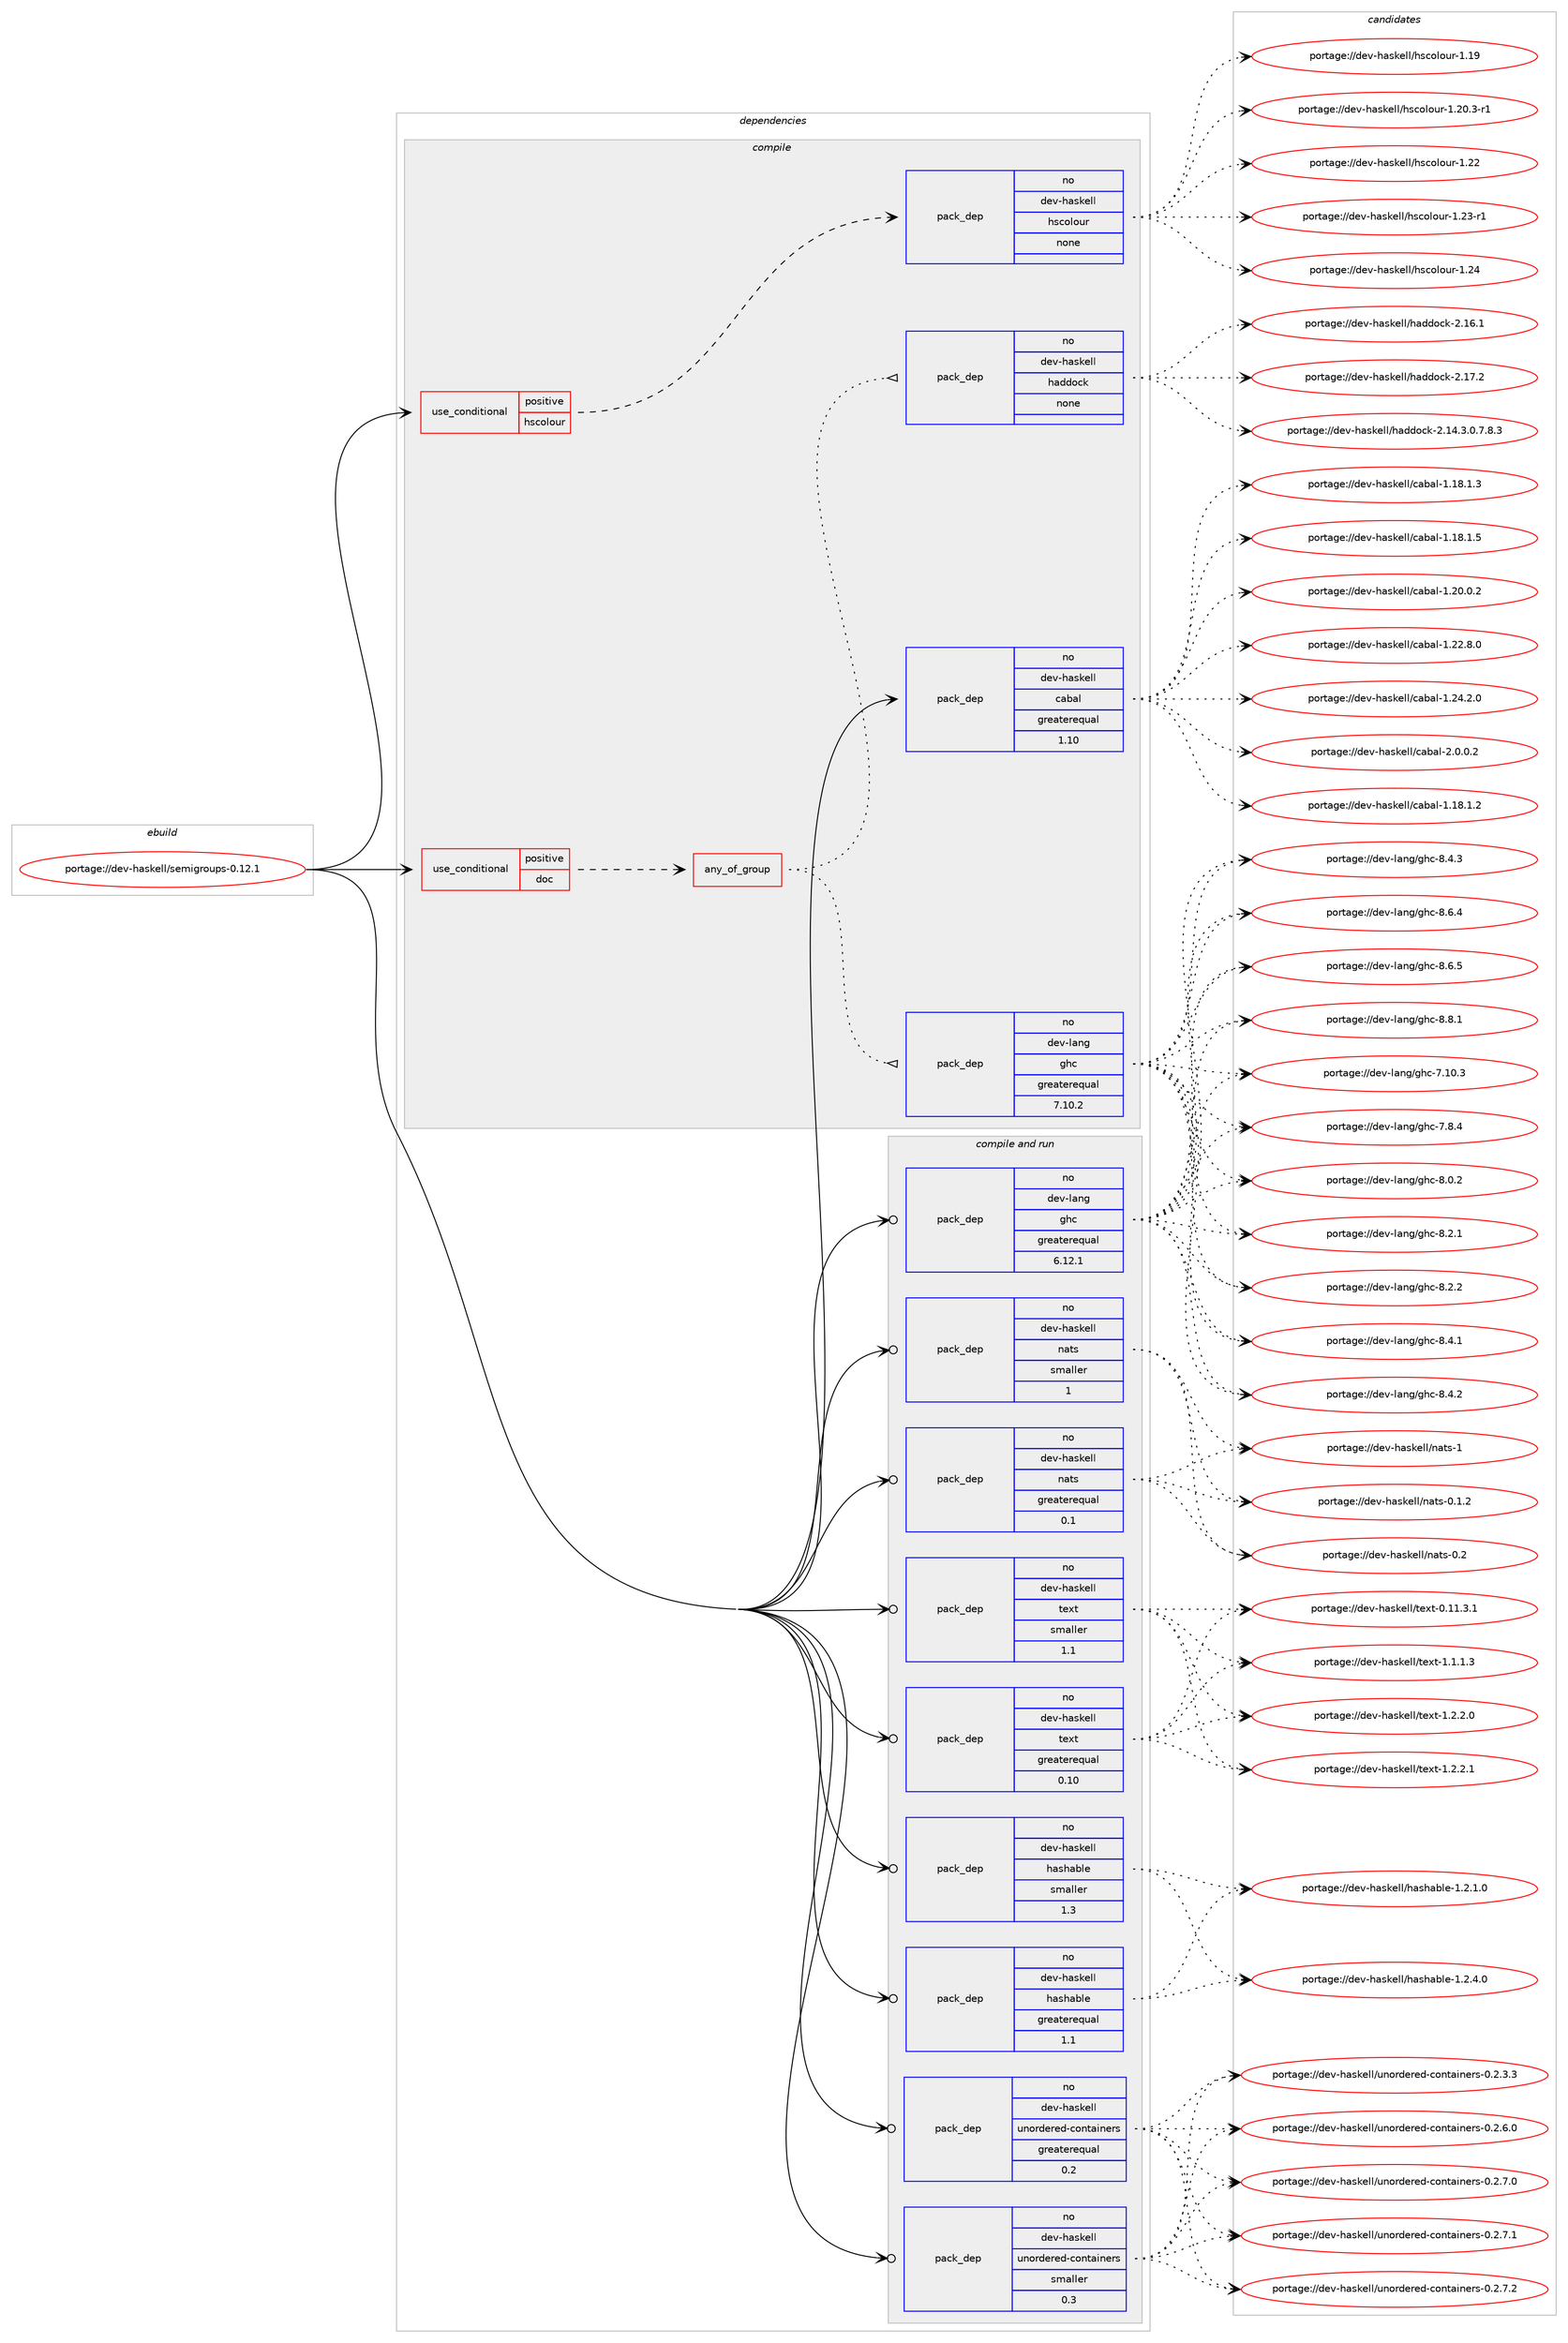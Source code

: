 digraph prolog {

# *************
# Graph options
# *************

newrank=true;
concentrate=true;
compound=true;
graph [rankdir=LR,fontname=Helvetica,fontsize=10,ranksep=1.5];#, ranksep=2.5, nodesep=0.2];
edge  [arrowhead=vee];
node  [fontname=Helvetica,fontsize=10];

# **********
# The ebuild
# **********

subgraph cluster_leftcol {
color=gray;
rank=same;
label=<<i>ebuild</i>>;
id [label="portage://dev-haskell/semigroups-0.12.1", color=red, width=4, href="../dev-haskell/semigroups-0.12.1.svg"];
}

# ****************
# The dependencies
# ****************

subgraph cluster_midcol {
color=gray;
label=<<i>dependencies</i>>;
subgraph cluster_compile {
fillcolor="#eeeeee";
style=filled;
label=<<i>compile</i>>;
subgraph cond16895 {
dependency78587 [label=<<TABLE BORDER="0" CELLBORDER="1" CELLSPACING="0" CELLPADDING="4"><TR><TD ROWSPAN="3" CELLPADDING="10">use_conditional</TD></TR><TR><TD>positive</TD></TR><TR><TD>doc</TD></TR></TABLE>>, shape=none, color=red];
subgraph any2279 {
dependency78588 [label=<<TABLE BORDER="0" CELLBORDER="1" CELLSPACING="0" CELLPADDING="4"><TR><TD CELLPADDING="10">any_of_group</TD></TR></TABLE>>, shape=none, color=red];subgraph pack59356 {
dependency78589 [label=<<TABLE BORDER="0" CELLBORDER="1" CELLSPACING="0" CELLPADDING="4" WIDTH="220"><TR><TD ROWSPAN="6" CELLPADDING="30">pack_dep</TD></TR><TR><TD WIDTH="110">no</TD></TR><TR><TD>dev-haskell</TD></TR><TR><TD>haddock</TD></TR><TR><TD>none</TD></TR><TR><TD></TD></TR></TABLE>>, shape=none, color=blue];
}
dependency78588:e -> dependency78589:w [weight=20,style="dotted",arrowhead="oinv"];
subgraph pack59357 {
dependency78590 [label=<<TABLE BORDER="0" CELLBORDER="1" CELLSPACING="0" CELLPADDING="4" WIDTH="220"><TR><TD ROWSPAN="6" CELLPADDING="30">pack_dep</TD></TR><TR><TD WIDTH="110">no</TD></TR><TR><TD>dev-lang</TD></TR><TR><TD>ghc</TD></TR><TR><TD>greaterequal</TD></TR><TR><TD>7.10.2</TD></TR></TABLE>>, shape=none, color=blue];
}
dependency78588:e -> dependency78590:w [weight=20,style="dotted",arrowhead="oinv"];
}
dependency78587:e -> dependency78588:w [weight=20,style="dashed",arrowhead="vee"];
}
id:e -> dependency78587:w [weight=20,style="solid",arrowhead="vee"];
subgraph cond16896 {
dependency78591 [label=<<TABLE BORDER="0" CELLBORDER="1" CELLSPACING="0" CELLPADDING="4"><TR><TD ROWSPAN="3" CELLPADDING="10">use_conditional</TD></TR><TR><TD>positive</TD></TR><TR><TD>hscolour</TD></TR></TABLE>>, shape=none, color=red];
subgraph pack59358 {
dependency78592 [label=<<TABLE BORDER="0" CELLBORDER="1" CELLSPACING="0" CELLPADDING="4" WIDTH="220"><TR><TD ROWSPAN="6" CELLPADDING="30">pack_dep</TD></TR><TR><TD WIDTH="110">no</TD></TR><TR><TD>dev-haskell</TD></TR><TR><TD>hscolour</TD></TR><TR><TD>none</TD></TR><TR><TD></TD></TR></TABLE>>, shape=none, color=blue];
}
dependency78591:e -> dependency78592:w [weight=20,style="dashed",arrowhead="vee"];
}
id:e -> dependency78591:w [weight=20,style="solid",arrowhead="vee"];
subgraph pack59359 {
dependency78593 [label=<<TABLE BORDER="0" CELLBORDER="1" CELLSPACING="0" CELLPADDING="4" WIDTH="220"><TR><TD ROWSPAN="6" CELLPADDING="30">pack_dep</TD></TR><TR><TD WIDTH="110">no</TD></TR><TR><TD>dev-haskell</TD></TR><TR><TD>cabal</TD></TR><TR><TD>greaterequal</TD></TR><TR><TD>1.10</TD></TR></TABLE>>, shape=none, color=blue];
}
id:e -> dependency78593:w [weight=20,style="solid",arrowhead="vee"];
}
subgraph cluster_compileandrun {
fillcolor="#eeeeee";
style=filled;
label=<<i>compile and run</i>>;
subgraph pack59360 {
dependency78594 [label=<<TABLE BORDER="0" CELLBORDER="1" CELLSPACING="0" CELLPADDING="4" WIDTH="220"><TR><TD ROWSPAN="6" CELLPADDING="30">pack_dep</TD></TR><TR><TD WIDTH="110">no</TD></TR><TR><TD>dev-haskell</TD></TR><TR><TD>hashable</TD></TR><TR><TD>greaterequal</TD></TR><TR><TD>1.1</TD></TR></TABLE>>, shape=none, color=blue];
}
id:e -> dependency78594:w [weight=20,style="solid",arrowhead="odotvee"];
subgraph pack59361 {
dependency78595 [label=<<TABLE BORDER="0" CELLBORDER="1" CELLSPACING="0" CELLPADDING="4" WIDTH="220"><TR><TD ROWSPAN="6" CELLPADDING="30">pack_dep</TD></TR><TR><TD WIDTH="110">no</TD></TR><TR><TD>dev-haskell</TD></TR><TR><TD>hashable</TD></TR><TR><TD>smaller</TD></TR><TR><TD>1.3</TD></TR></TABLE>>, shape=none, color=blue];
}
id:e -> dependency78595:w [weight=20,style="solid",arrowhead="odotvee"];
subgraph pack59362 {
dependency78596 [label=<<TABLE BORDER="0" CELLBORDER="1" CELLSPACING="0" CELLPADDING="4" WIDTH="220"><TR><TD ROWSPAN="6" CELLPADDING="30">pack_dep</TD></TR><TR><TD WIDTH="110">no</TD></TR><TR><TD>dev-haskell</TD></TR><TR><TD>nats</TD></TR><TR><TD>greaterequal</TD></TR><TR><TD>0.1</TD></TR></TABLE>>, shape=none, color=blue];
}
id:e -> dependency78596:w [weight=20,style="solid",arrowhead="odotvee"];
subgraph pack59363 {
dependency78597 [label=<<TABLE BORDER="0" CELLBORDER="1" CELLSPACING="0" CELLPADDING="4" WIDTH="220"><TR><TD ROWSPAN="6" CELLPADDING="30">pack_dep</TD></TR><TR><TD WIDTH="110">no</TD></TR><TR><TD>dev-haskell</TD></TR><TR><TD>nats</TD></TR><TR><TD>smaller</TD></TR><TR><TD>1</TD></TR></TABLE>>, shape=none, color=blue];
}
id:e -> dependency78597:w [weight=20,style="solid",arrowhead="odotvee"];
subgraph pack59364 {
dependency78598 [label=<<TABLE BORDER="0" CELLBORDER="1" CELLSPACING="0" CELLPADDING="4" WIDTH="220"><TR><TD ROWSPAN="6" CELLPADDING="30">pack_dep</TD></TR><TR><TD WIDTH="110">no</TD></TR><TR><TD>dev-haskell</TD></TR><TR><TD>text</TD></TR><TR><TD>greaterequal</TD></TR><TR><TD>0.10</TD></TR></TABLE>>, shape=none, color=blue];
}
id:e -> dependency78598:w [weight=20,style="solid",arrowhead="odotvee"];
subgraph pack59365 {
dependency78599 [label=<<TABLE BORDER="0" CELLBORDER="1" CELLSPACING="0" CELLPADDING="4" WIDTH="220"><TR><TD ROWSPAN="6" CELLPADDING="30">pack_dep</TD></TR><TR><TD WIDTH="110">no</TD></TR><TR><TD>dev-haskell</TD></TR><TR><TD>text</TD></TR><TR><TD>smaller</TD></TR><TR><TD>1.1</TD></TR></TABLE>>, shape=none, color=blue];
}
id:e -> dependency78599:w [weight=20,style="solid",arrowhead="odotvee"];
subgraph pack59366 {
dependency78600 [label=<<TABLE BORDER="0" CELLBORDER="1" CELLSPACING="0" CELLPADDING="4" WIDTH="220"><TR><TD ROWSPAN="6" CELLPADDING="30">pack_dep</TD></TR><TR><TD WIDTH="110">no</TD></TR><TR><TD>dev-haskell</TD></TR><TR><TD>unordered-containers</TD></TR><TR><TD>greaterequal</TD></TR><TR><TD>0.2</TD></TR></TABLE>>, shape=none, color=blue];
}
id:e -> dependency78600:w [weight=20,style="solid",arrowhead="odotvee"];
subgraph pack59367 {
dependency78601 [label=<<TABLE BORDER="0" CELLBORDER="1" CELLSPACING="0" CELLPADDING="4" WIDTH="220"><TR><TD ROWSPAN="6" CELLPADDING="30">pack_dep</TD></TR><TR><TD WIDTH="110">no</TD></TR><TR><TD>dev-haskell</TD></TR><TR><TD>unordered-containers</TD></TR><TR><TD>smaller</TD></TR><TR><TD>0.3</TD></TR></TABLE>>, shape=none, color=blue];
}
id:e -> dependency78601:w [weight=20,style="solid",arrowhead="odotvee"];
subgraph pack59368 {
dependency78602 [label=<<TABLE BORDER="0" CELLBORDER="1" CELLSPACING="0" CELLPADDING="4" WIDTH="220"><TR><TD ROWSPAN="6" CELLPADDING="30">pack_dep</TD></TR><TR><TD WIDTH="110">no</TD></TR><TR><TD>dev-lang</TD></TR><TR><TD>ghc</TD></TR><TR><TD>greaterequal</TD></TR><TR><TD>6.12.1</TD></TR></TABLE>>, shape=none, color=blue];
}
id:e -> dependency78602:w [weight=20,style="solid",arrowhead="odotvee"];
}
subgraph cluster_run {
fillcolor="#eeeeee";
style=filled;
label=<<i>run</i>>;
}
}

# **************
# The candidates
# **************

subgraph cluster_choices {
rank=same;
color=gray;
label=<<i>candidates</i>>;

subgraph choice59356 {
color=black;
nodesep=1;
choiceportage1001011184510497115107101108108471049710010011199107455046495246514648465546564651 [label="portage://dev-haskell/haddock-2.14.3.0.7.8.3", color=red, width=4,href="../dev-haskell/haddock-2.14.3.0.7.8.3.svg"];
choiceportage100101118451049711510710110810847104971001001119910745504649544649 [label="portage://dev-haskell/haddock-2.16.1", color=red, width=4,href="../dev-haskell/haddock-2.16.1.svg"];
choiceportage100101118451049711510710110810847104971001001119910745504649554650 [label="portage://dev-haskell/haddock-2.17.2", color=red, width=4,href="../dev-haskell/haddock-2.17.2.svg"];
dependency78589:e -> choiceportage1001011184510497115107101108108471049710010011199107455046495246514648465546564651:w [style=dotted,weight="100"];
dependency78589:e -> choiceportage100101118451049711510710110810847104971001001119910745504649544649:w [style=dotted,weight="100"];
dependency78589:e -> choiceportage100101118451049711510710110810847104971001001119910745504649554650:w [style=dotted,weight="100"];
}
subgraph choice59357 {
color=black;
nodesep=1;
choiceportage1001011184510897110103471031049945554649484651 [label="portage://dev-lang/ghc-7.10.3", color=red, width=4,href="../dev-lang/ghc-7.10.3.svg"];
choiceportage10010111845108971101034710310499455546564652 [label="portage://dev-lang/ghc-7.8.4", color=red, width=4,href="../dev-lang/ghc-7.8.4.svg"];
choiceportage10010111845108971101034710310499455646484650 [label="portage://dev-lang/ghc-8.0.2", color=red, width=4,href="../dev-lang/ghc-8.0.2.svg"];
choiceportage10010111845108971101034710310499455646504649 [label="portage://dev-lang/ghc-8.2.1", color=red, width=4,href="../dev-lang/ghc-8.2.1.svg"];
choiceportage10010111845108971101034710310499455646504650 [label="portage://dev-lang/ghc-8.2.2", color=red, width=4,href="../dev-lang/ghc-8.2.2.svg"];
choiceportage10010111845108971101034710310499455646524649 [label="portage://dev-lang/ghc-8.4.1", color=red, width=4,href="../dev-lang/ghc-8.4.1.svg"];
choiceportage10010111845108971101034710310499455646524650 [label="portage://dev-lang/ghc-8.4.2", color=red, width=4,href="../dev-lang/ghc-8.4.2.svg"];
choiceportage10010111845108971101034710310499455646524651 [label="portage://dev-lang/ghc-8.4.3", color=red, width=4,href="../dev-lang/ghc-8.4.3.svg"];
choiceportage10010111845108971101034710310499455646544652 [label="portage://dev-lang/ghc-8.6.4", color=red, width=4,href="../dev-lang/ghc-8.6.4.svg"];
choiceportage10010111845108971101034710310499455646544653 [label="portage://dev-lang/ghc-8.6.5", color=red, width=4,href="../dev-lang/ghc-8.6.5.svg"];
choiceportage10010111845108971101034710310499455646564649 [label="portage://dev-lang/ghc-8.8.1", color=red, width=4,href="../dev-lang/ghc-8.8.1.svg"];
dependency78590:e -> choiceportage1001011184510897110103471031049945554649484651:w [style=dotted,weight="100"];
dependency78590:e -> choiceportage10010111845108971101034710310499455546564652:w [style=dotted,weight="100"];
dependency78590:e -> choiceportage10010111845108971101034710310499455646484650:w [style=dotted,weight="100"];
dependency78590:e -> choiceportage10010111845108971101034710310499455646504649:w [style=dotted,weight="100"];
dependency78590:e -> choiceportage10010111845108971101034710310499455646504650:w [style=dotted,weight="100"];
dependency78590:e -> choiceportage10010111845108971101034710310499455646524649:w [style=dotted,weight="100"];
dependency78590:e -> choiceportage10010111845108971101034710310499455646524650:w [style=dotted,weight="100"];
dependency78590:e -> choiceportage10010111845108971101034710310499455646524651:w [style=dotted,weight="100"];
dependency78590:e -> choiceportage10010111845108971101034710310499455646544652:w [style=dotted,weight="100"];
dependency78590:e -> choiceportage10010111845108971101034710310499455646544653:w [style=dotted,weight="100"];
dependency78590:e -> choiceportage10010111845108971101034710310499455646564649:w [style=dotted,weight="100"];
}
subgraph choice59358 {
color=black;
nodesep=1;
choiceportage100101118451049711510710110810847104115991111081111171144549464957 [label="portage://dev-haskell/hscolour-1.19", color=red, width=4,href="../dev-haskell/hscolour-1.19.svg"];
choiceportage10010111845104971151071011081084710411599111108111117114454946504846514511449 [label="portage://dev-haskell/hscolour-1.20.3-r1", color=red, width=4,href="../dev-haskell/hscolour-1.20.3-r1.svg"];
choiceportage100101118451049711510710110810847104115991111081111171144549465050 [label="portage://dev-haskell/hscolour-1.22", color=red, width=4,href="../dev-haskell/hscolour-1.22.svg"];
choiceportage1001011184510497115107101108108471041159911110811111711445494650514511449 [label="portage://dev-haskell/hscolour-1.23-r1", color=red, width=4,href="../dev-haskell/hscolour-1.23-r1.svg"];
choiceportage100101118451049711510710110810847104115991111081111171144549465052 [label="portage://dev-haskell/hscolour-1.24", color=red, width=4,href="../dev-haskell/hscolour-1.24.svg"];
dependency78592:e -> choiceportage100101118451049711510710110810847104115991111081111171144549464957:w [style=dotted,weight="100"];
dependency78592:e -> choiceportage10010111845104971151071011081084710411599111108111117114454946504846514511449:w [style=dotted,weight="100"];
dependency78592:e -> choiceportage100101118451049711510710110810847104115991111081111171144549465050:w [style=dotted,weight="100"];
dependency78592:e -> choiceportage1001011184510497115107101108108471041159911110811111711445494650514511449:w [style=dotted,weight="100"];
dependency78592:e -> choiceportage100101118451049711510710110810847104115991111081111171144549465052:w [style=dotted,weight="100"];
}
subgraph choice59359 {
color=black;
nodesep=1;
choiceportage10010111845104971151071011081084799979897108454946495646494650 [label="portage://dev-haskell/cabal-1.18.1.2", color=red, width=4,href="../dev-haskell/cabal-1.18.1.2.svg"];
choiceportage10010111845104971151071011081084799979897108454946495646494651 [label="portage://dev-haskell/cabal-1.18.1.3", color=red, width=4,href="../dev-haskell/cabal-1.18.1.3.svg"];
choiceportage10010111845104971151071011081084799979897108454946495646494653 [label="portage://dev-haskell/cabal-1.18.1.5", color=red, width=4,href="../dev-haskell/cabal-1.18.1.5.svg"];
choiceportage10010111845104971151071011081084799979897108454946504846484650 [label="portage://dev-haskell/cabal-1.20.0.2", color=red, width=4,href="../dev-haskell/cabal-1.20.0.2.svg"];
choiceportage10010111845104971151071011081084799979897108454946505046564648 [label="portage://dev-haskell/cabal-1.22.8.0", color=red, width=4,href="../dev-haskell/cabal-1.22.8.0.svg"];
choiceportage10010111845104971151071011081084799979897108454946505246504648 [label="portage://dev-haskell/cabal-1.24.2.0", color=red, width=4,href="../dev-haskell/cabal-1.24.2.0.svg"];
choiceportage100101118451049711510710110810847999798971084550464846484650 [label="portage://dev-haskell/cabal-2.0.0.2", color=red, width=4,href="../dev-haskell/cabal-2.0.0.2.svg"];
dependency78593:e -> choiceportage10010111845104971151071011081084799979897108454946495646494650:w [style=dotted,weight="100"];
dependency78593:e -> choiceportage10010111845104971151071011081084799979897108454946495646494651:w [style=dotted,weight="100"];
dependency78593:e -> choiceportage10010111845104971151071011081084799979897108454946495646494653:w [style=dotted,weight="100"];
dependency78593:e -> choiceportage10010111845104971151071011081084799979897108454946504846484650:w [style=dotted,weight="100"];
dependency78593:e -> choiceportage10010111845104971151071011081084799979897108454946505046564648:w [style=dotted,weight="100"];
dependency78593:e -> choiceportage10010111845104971151071011081084799979897108454946505246504648:w [style=dotted,weight="100"];
dependency78593:e -> choiceportage100101118451049711510710110810847999798971084550464846484650:w [style=dotted,weight="100"];
}
subgraph choice59360 {
color=black;
nodesep=1;
choiceportage1001011184510497115107101108108471049711510497981081014549465046494648 [label="portage://dev-haskell/hashable-1.2.1.0", color=red, width=4,href="../dev-haskell/hashable-1.2.1.0.svg"];
choiceportage1001011184510497115107101108108471049711510497981081014549465046524648 [label="portage://dev-haskell/hashable-1.2.4.0", color=red, width=4,href="../dev-haskell/hashable-1.2.4.0.svg"];
dependency78594:e -> choiceportage1001011184510497115107101108108471049711510497981081014549465046494648:w [style=dotted,weight="100"];
dependency78594:e -> choiceportage1001011184510497115107101108108471049711510497981081014549465046524648:w [style=dotted,weight="100"];
}
subgraph choice59361 {
color=black;
nodesep=1;
choiceportage1001011184510497115107101108108471049711510497981081014549465046494648 [label="portage://dev-haskell/hashable-1.2.1.0", color=red, width=4,href="../dev-haskell/hashable-1.2.1.0.svg"];
choiceportage1001011184510497115107101108108471049711510497981081014549465046524648 [label="portage://dev-haskell/hashable-1.2.4.0", color=red, width=4,href="../dev-haskell/hashable-1.2.4.0.svg"];
dependency78595:e -> choiceportage1001011184510497115107101108108471049711510497981081014549465046494648:w [style=dotted,weight="100"];
dependency78595:e -> choiceportage1001011184510497115107101108108471049711510497981081014549465046524648:w [style=dotted,weight="100"];
}
subgraph choice59362 {
color=black;
nodesep=1;
choiceportage10010111845104971151071011081084711097116115454846494650 [label="portage://dev-haskell/nats-0.1.2", color=red, width=4,href="../dev-haskell/nats-0.1.2.svg"];
choiceportage1001011184510497115107101108108471109711611545484650 [label="portage://dev-haskell/nats-0.2", color=red, width=4,href="../dev-haskell/nats-0.2.svg"];
choiceportage100101118451049711510710110810847110971161154549 [label="portage://dev-haskell/nats-1", color=red, width=4,href="../dev-haskell/nats-1.svg"];
dependency78596:e -> choiceportage10010111845104971151071011081084711097116115454846494650:w [style=dotted,weight="100"];
dependency78596:e -> choiceportage1001011184510497115107101108108471109711611545484650:w [style=dotted,weight="100"];
dependency78596:e -> choiceportage100101118451049711510710110810847110971161154549:w [style=dotted,weight="100"];
}
subgraph choice59363 {
color=black;
nodesep=1;
choiceportage10010111845104971151071011081084711097116115454846494650 [label="portage://dev-haskell/nats-0.1.2", color=red, width=4,href="../dev-haskell/nats-0.1.2.svg"];
choiceportage1001011184510497115107101108108471109711611545484650 [label="portage://dev-haskell/nats-0.2", color=red, width=4,href="../dev-haskell/nats-0.2.svg"];
choiceportage100101118451049711510710110810847110971161154549 [label="portage://dev-haskell/nats-1", color=red, width=4,href="../dev-haskell/nats-1.svg"];
dependency78597:e -> choiceportage10010111845104971151071011081084711097116115454846494650:w [style=dotted,weight="100"];
dependency78597:e -> choiceportage1001011184510497115107101108108471109711611545484650:w [style=dotted,weight="100"];
dependency78597:e -> choiceportage100101118451049711510710110810847110971161154549:w [style=dotted,weight="100"];
}
subgraph choice59364 {
color=black;
nodesep=1;
choiceportage100101118451049711510710110810847116101120116454846494946514649 [label="portage://dev-haskell/text-0.11.3.1", color=red, width=4,href="../dev-haskell/text-0.11.3.1.svg"];
choiceportage1001011184510497115107101108108471161011201164549464946494651 [label="portage://dev-haskell/text-1.1.1.3", color=red, width=4,href="../dev-haskell/text-1.1.1.3.svg"];
choiceportage1001011184510497115107101108108471161011201164549465046504648 [label="portage://dev-haskell/text-1.2.2.0", color=red, width=4,href="../dev-haskell/text-1.2.2.0.svg"];
choiceportage1001011184510497115107101108108471161011201164549465046504649 [label="portage://dev-haskell/text-1.2.2.1", color=red, width=4,href="../dev-haskell/text-1.2.2.1.svg"];
dependency78598:e -> choiceportage100101118451049711510710110810847116101120116454846494946514649:w [style=dotted,weight="100"];
dependency78598:e -> choiceportage1001011184510497115107101108108471161011201164549464946494651:w [style=dotted,weight="100"];
dependency78598:e -> choiceportage1001011184510497115107101108108471161011201164549465046504648:w [style=dotted,weight="100"];
dependency78598:e -> choiceportage1001011184510497115107101108108471161011201164549465046504649:w [style=dotted,weight="100"];
}
subgraph choice59365 {
color=black;
nodesep=1;
choiceportage100101118451049711510710110810847116101120116454846494946514649 [label="portage://dev-haskell/text-0.11.3.1", color=red, width=4,href="../dev-haskell/text-0.11.3.1.svg"];
choiceportage1001011184510497115107101108108471161011201164549464946494651 [label="portage://dev-haskell/text-1.1.1.3", color=red, width=4,href="../dev-haskell/text-1.1.1.3.svg"];
choiceportage1001011184510497115107101108108471161011201164549465046504648 [label="portage://dev-haskell/text-1.2.2.0", color=red, width=4,href="../dev-haskell/text-1.2.2.0.svg"];
choiceportage1001011184510497115107101108108471161011201164549465046504649 [label="portage://dev-haskell/text-1.2.2.1", color=red, width=4,href="../dev-haskell/text-1.2.2.1.svg"];
dependency78599:e -> choiceportage100101118451049711510710110810847116101120116454846494946514649:w [style=dotted,weight="100"];
dependency78599:e -> choiceportage1001011184510497115107101108108471161011201164549464946494651:w [style=dotted,weight="100"];
dependency78599:e -> choiceportage1001011184510497115107101108108471161011201164549465046504648:w [style=dotted,weight="100"];
dependency78599:e -> choiceportage1001011184510497115107101108108471161011201164549465046504649:w [style=dotted,weight="100"];
}
subgraph choice59366 {
color=black;
nodesep=1;
choiceportage1001011184510497115107101108108471171101111141001011141011004599111110116971051101011141154548465046514651 [label="portage://dev-haskell/unordered-containers-0.2.3.3", color=red, width=4,href="../dev-haskell/unordered-containers-0.2.3.3.svg"];
choiceportage1001011184510497115107101108108471171101111141001011141011004599111110116971051101011141154548465046544648 [label="portage://dev-haskell/unordered-containers-0.2.6.0", color=red, width=4,href="../dev-haskell/unordered-containers-0.2.6.0.svg"];
choiceportage1001011184510497115107101108108471171101111141001011141011004599111110116971051101011141154548465046554648 [label="portage://dev-haskell/unordered-containers-0.2.7.0", color=red, width=4,href="../dev-haskell/unordered-containers-0.2.7.0.svg"];
choiceportage1001011184510497115107101108108471171101111141001011141011004599111110116971051101011141154548465046554649 [label="portage://dev-haskell/unordered-containers-0.2.7.1", color=red, width=4,href="../dev-haskell/unordered-containers-0.2.7.1.svg"];
choiceportage1001011184510497115107101108108471171101111141001011141011004599111110116971051101011141154548465046554650 [label="portage://dev-haskell/unordered-containers-0.2.7.2", color=red, width=4,href="../dev-haskell/unordered-containers-0.2.7.2.svg"];
dependency78600:e -> choiceportage1001011184510497115107101108108471171101111141001011141011004599111110116971051101011141154548465046514651:w [style=dotted,weight="100"];
dependency78600:e -> choiceportage1001011184510497115107101108108471171101111141001011141011004599111110116971051101011141154548465046544648:w [style=dotted,weight="100"];
dependency78600:e -> choiceportage1001011184510497115107101108108471171101111141001011141011004599111110116971051101011141154548465046554648:w [style=dotted,weight="100"];
dependency78600:e -> choiceportage1001011184510497115107101108108471171101111141001011141011004599111110116971051101011141154548465046554649:w [style=dotted,weight="100"];
dependency78600:e -> choiceportage1001011184510497115107101108108471171101111141001011141011004599111110116971051101011141154548465046554650:w [style=dotted,weight="100"];
}
subgraph choice59367 {
color=black;
nodesep=1;
choiceportage1001011184510497115107101108108471171101111141001011141011004599111110116971051101011141154548465046514651 [label="portage://dev-haskell/unordered-containers-0.2.3.3", color=red, width=4,href="../dev-haskell/unordered-containers-0.2.3.3.svg"];
choiceportage1001011184510497115107101108108471171101111141001011141011004599111110116971051101011141154548465046544648 [label="portage://dev-haskell/unordered-containers-0.2.6.0", color=red, width=4,href="../dev-haskell/unordered-containers-0.2.6.0.svg"];
choiceportage1001011184510497115107101108108471171101111141001011141011004599111110116971051101011141154548465046554648 [label="portage://dev-haskell/unordered-containers-0.2.7.0", color=red, width=4,href="../dev-haskell/unordered-containers-0.2.7.0.svg"];
choiceportage1001011184510497115107101108108471171101111141001011141011004599111110116971051101011141154548465046554649 [label="portage://dev-haskell/unordered-containers-0.2.7.1", color=red, width=4,href="../dev-haskell/unordered-containers-0.2.7.1.svg"];
choiceportage1001011184510497115107101108108471171101111141001011141011004599111110116971051101011141154548465046554650 [label="portage://dev-haskell/unordered-containers-0.2.7.2", color=red, width=4,href="../dev-haskell/unordered-containers-0.2.7.2.svg"];
dependency78601:e -> choiceportage1001011184510497115107101108108471171101111141001011141011004599111110116971051101011141154548465046514651:w [style=dotted,weight="100"];
dependency78601:e -> choiceportage1001011184510497115107101108108471171101111141001011141011004599111110116971051101011141154548465046544648:w [style=dotted,weight="100"];
dependency78601:e -> choiceportage1001011184510497115107101108108471171101111141001011141011004599111110116971051101011141154548465046554648:w [style=dotted,weight="100"];
dependency78601:e -> choiceportage1001011184510497115107101108108471171101111141001011141011004599111110116971051101011141154548465046554649:w [style=dotted,weight="100"];
dependency78601:e -> choiceportage1001011184510497115107101108108471171101111141001011141011004599111110116971051101011141154548465046554650:w [style=dotted,weight="100"];
}
subgraph choice59368 {
color=black;
nodesep=1;
choiceportage1001011184510897110103471031049945554649484651 [label="portage://dev-lang/ghc-7.10.3", color=red, width=4,href="../dev-lang/ghc-7.10.3.svg"];
choiceportage10010111845108971101034710310499455546564652 [label="portage://dev-lang/ghc-7.8.4", color=red, width=4,href="../dev-lang/ghc-7.8.4.svg"];
choiceportage10010111845108971101034710310499455646484650 [label="portage://dev-lang/ghc-8.0.2", color=red, width=4,href="../dev-lang/ghc-8.0.2.svg"];
choiceportage10010111845108971101034710310499455646504649 [label="portage://dev-lang/ghc-8.2.1", color=red, width=4,href="../dev-lang/ghc-8.2.1.svg"];
choiceportage10010111845108971101034710310499455646504650 [label="portage://dev-lang/ghc-8.2.2", color=red, width=4,href="../dev-lang/ghc-8.2.2.svg"];
choiceportage10010111845108971101034710310499455646524649 [label="portage://dev-lang/ghc-8.4.1", color=red, width=4,href="../dev-lang/ghc-8.4.1.svg"];
choiceportage10010111845108971101034710310499455646524650 [label="portage://dev-lang/ghc-8.4.2", color=red, width=4,href="../dev-lang/ghc-8.4.2.svg"];
choiceportage10010111845108971101034710310499455646524651 [label="portage://dev-lang/ghc-8.4.3", color=red, width=4,href="../dev-lang/ghc-8.4.3.svg"];
choiceportage10010111845108971101034710310499455646544652 [label="portage://dev-lang/ghc-8.6.4", color=red, width=4,href="../dev-lang/ghc-8.6.4.svg"];
choiceportage10010111845108971101034710310499455646544653 [label="portage://dev-lang/ghc-8.6.5", color=red, width=4,href="../dev-lang/ghc-8.6.5.svg"];
choiceportage10010111845108971101034710310499455646564649 [label="portage://dev-lang/ghc-8.8.1", color=red, width=4,href="../dev-lang/ghc-8.8.1.svg"];
dependency78602:e -> choiceportage1001011184510897110103471031049945554649484651:w [style=dotted,weight="100"];
dependency78602:e -> choiceportage10010111845108971101034710310499455546564652:w [style=dotted,weight="100"];
dependency78602:e -> choiceportage10010111845108971101034710310499455646484650:w [style=dotted,weight="100"];
dependency78602:e -> choiceportage10010111845108971101034710310499455646504649:w [style=dotted,weight="100"];
dependency78602:e -> choiceportage10010111845108971101034710310499455646504650:w [style=dotted,weight="100"];
dependency78602:e -> choiceportage10010111845108971101034710310499455646524649:w [style=dotted,weight="100"];
dependency78602:e -> choiceportage10010111845108971101034710310499455646524650:w [style=dotted,weight="100"];
dependency78602:e -> choiceportage10010111845108971101034710310499455646524651:w [style=dotted,weight="100"];
dependency78602:e -> choiceportage10010111845108971101034710310499455646544652:w [style=dotted,weight="100"];
dependency78602:e -> choiceportage10010111845108971101034710310499455646544653:w [style=dotted,weight="100"];
dependency78602:e -> choiceportage10010111845108971101034710310499455646564649:w [style=dotted,weight="100"];
}
}

}
